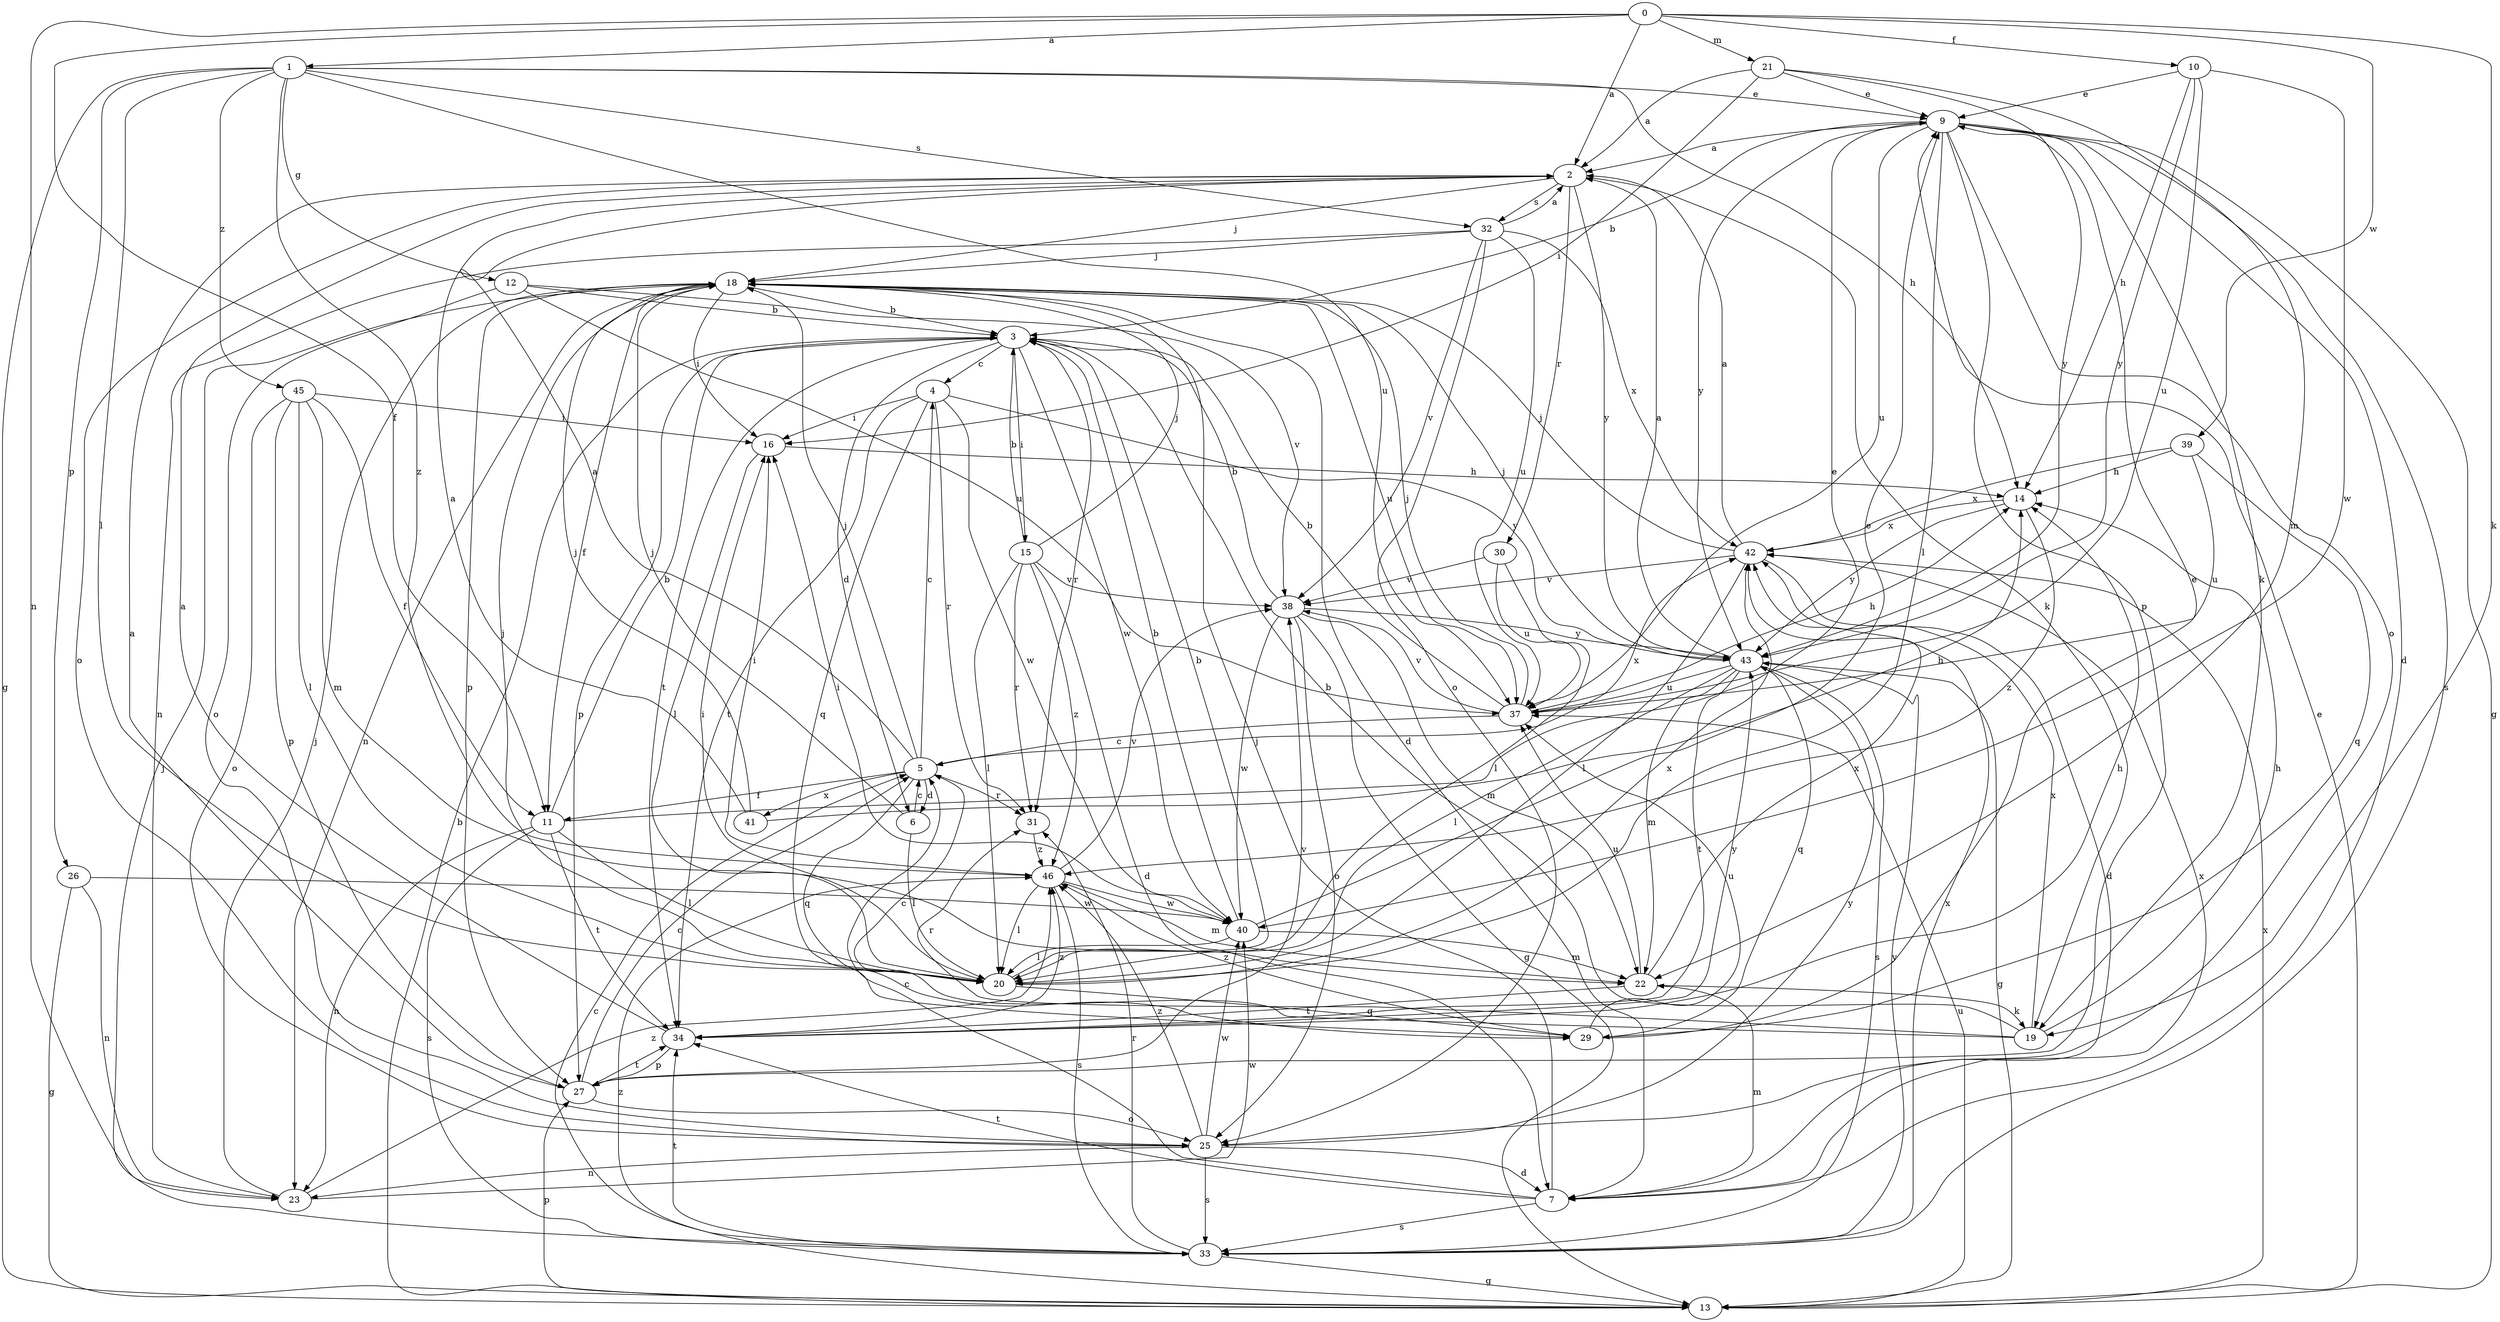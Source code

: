 strict digraph  {
0;
1;
2;
3;
4;
5;
6;
7;
9;
10;
11;
12;
13;
14;
15;
16;
18;
19;
20;
21;
22;
23;
25;
26;
27;
29;
30;
31;
32;
33;
34;
37;
38;
39;
40;
41;
42;
43;
45;
46;
0 -> 1  [label=a];
0 -> 2  [label=a];
0 -> 10  [label=f];
0 -> 11  [label=f];
0 -> 19  [label=k];
0 -> 21  [label=m];
0 -> 23  [label=n];
0 -> 39  [label=w];
1 -> 9  [label=e];
1 -> 12  [label=g];
1 -> 13  [label=g];
1 -> 14  [label=h];
1 -> 20  [label=l];
1 -> 26  [label=p];
1 -> 32  [label=s];
1 -> 37  [label=u];
1 -> 45  [label=z];
1 -> 46  [label=z];
2 -> 18  [label=j];
2 -> 19  [label=k];
2 -> 25  [label=o];
2 -> 30  [label=r];
2 -> 32  [label=s];
2 -> 43  [label=y];
3 -> 4  [label=c];
3 -> 6  [label=d];
3 -> 15  [label=i];
3 -> 27  [label=p];
3 -> 31  [label=r];
3 -> 34  [label=t];
3 -> 40  [label=w];
4 -> 16  [label=i];
4 -> 29  [label=q];
4 -> 31  [label=r];
4 -> 34  [label=t];
4 -> 40  [label=w];
4 -> 43  [label=y];
5 -> 2  [label=a];
5 -> 4  [label=c];
5 -> 6  [label=d];
5 -> 11  [label=f];
5 -> 18  [label=j];
5 -> 29  [label=q];
5 -> 31  [label=r];
5 -> 41  [label=x];
5 -> 42  [label=x];
6 -> 5  [label=c];
6 -> 18  [label=j];
6 -> 20  [label=l];
7 -> 5  [label=c];
7 -> 18  [label=j];
7 -> 22  [label=m];
7 -> 33  [label=s];
7 -> 34  [label=t];
7 -> 42  [label=x];
9 -> 2  [label=a];
9 -> 3  [label=b];
9 -> 7  [label=d];
9 -> 13  [label=g];
9 -> 19  [label=k];
9 -> 20  [label=l];
9 -> 25  [label=o];
9 -> 27  [label=p];
9 -> 33  [label=s];
9 -> 37  [label=u];
9 -> 43  [label=y];
10 -> 9  [label=e];
10 -> 14  [label=h];
10 -> 37  [label=u];
10 -> 40  [label=w];
10 -> 43  [label=y];
11 -> 3  [label=b];
11 -> 9  [label=e];
11 -> 20  [label=l];
11 -> 23  [label=n];
11 -> 33  [label=s];
11 -> 34  [label=t];
12 -> 3  [label=b];
12 -> 25  [label=o];
12 -> 37  [label=u];
12 -> 38  [label=v];
13 -> 3  [label=b];
13 -> 9  [label=e];
13 -> 27  [label=p];
13 -> 37  [label=u];
13 -> 42  [label=x];
13 -> 46  [label=z];
14 -> 42  [label=x];
14 -> 43  [label=y];
14 -> 46  [label=z];
15 -> 3  [label=b];
15 -> 7  [label=d];
15 -> 18  [label=j];
15 -> 20  [label=l];
15 -> 31  [label=r];
15 -> 38  [label=v];
15 -> 46  [label=z];
16 -> 14  [label=h];
16 -> 20  [label=l];
18 -> 3  [label=b];
18 -> 7  [label=d];
18 -> 11  [label=f];
18 -> 16  [label=i];
18 -> 23  [label=n];
18 -> 27  [label=p];
18 -> 37  [label=u];
19 -> 3  [label=b];
19 -> 5  [label=c];
19 -> 14  [label=h];
19 -> 31  [label=r];
19 -> 42  [label=x];
20 -> 3  [label=b];
20 -> 16  [label=i];
20 -> 18  [label=j];
20 -> 29  [label=q];
20 -> 42  [label=x];
21 -> 2  [label=a];
21 -> 9  [label=e];
21 -> 16  [label=i];
21 -> 22  [label=m];
21 -> 43  [label=y];
22 -> 19  [label=k];
22 -> 34  [label=t];
22 -> 37  [label=u];
22 -> 42  [label=x];
23 -> 18  [label=j];
23 -> 40  [label=w];
23 -> 46  [label=z];
25 -> 7  [label=d];
25 -> 23  [label=n];
25 -> 33  [label=s];
25 -> 40  [label=w];
25 -> 43  [label=y];
25 -> 46  [label=z];
26 -> 13  [label=g];
26 -> 23  [label=n];
26 -> 40  [label=w];
27 -> 2  [label=a];
27 -> 5  [label=c];
27 -> 25  [label=o];
27 -> 34  [label=t];
27 -> 38  [label=v];
29 -> 9  [label=e];
29 -> 37  [label=u];
29 -> 46  [label=z];
30 -> 20  [label=l];
30 -> 37  [label=u];
30 -> 38  [label=v];
31 -> 46  [label=z];
32 -> 2  [label=a];
32 -> 18  [label=j];
32 -> 23  [label=n];
32 -> 25  [label=o];
32 -> 37  [label=u];
32 -> 38  [label=v];
32 -> 42  [label=x];
33 -> 5  [label=c];
33 -> 13  [label=g];
33 -> 18  [label=j];
33 -> 31  [label=r];
33 -> 34  [label=t];
33 -> 42  [label=x];
33 -> 43  [label=y];
34 -> 2  [label=a];
34 -> 14  [label=h];
34 -> 27  [label=p];
34 -> 43  [label=y];
34 -> 46  [label=z];
37 -> 3  [label=b];
37 -> 5  [label=c];
37 -> 14  [label=h];
37 -> 18  [label=j];
37 -> 38  [label=v];
38 -> 3  [label=b];
38 -> 13  [label=g];
38 -> 22  [label=m];
38 -> 25  [label=o];
38 -> 40  [label=w];
38 -> 43  [label=y];
39 -> 14  [label=h];
39 -> 29  [label=q];
39 -> 37  [label=u];
39 -> 42  [label=x];
40 -> 3  [label=b];
40 -> 9  [label=e];
40 -> 16  [label=i];
40 -> 20  [label=l];
40 -> 22  [label=m];
41 -> 2  [label=a];
41 -> 14  [label=h];
41 -> 18  [label=j];
42 -> 2  [label=a];
42 -> 7  [label=d];
42 -> 18  [label=j];
42 -> 20  [label=l];
42 -> 38  [label=v];
43 -> 2  [label=a];
43 -> 13  [label=g];
43 -> 18  [label=j];
43 -> 20  [label=l];
43 -> 22  [label=m];
43 -> 29  [label=q];
43 -> 33  [label=s];
43 -> 34  [label=t];
43 -> 37  [label=u];
45 -> 11  [label=f];
45 -> 16  [label=i];
45 -> 20  [label=l];
45 -> 22  [label=m];
45 -> 25  [label=o];
45 -> 27  [label=p];
46 -> 16  [label=i];
46 -> 20  [label=l];
46 -> 22  [label=m];
46 -> 33  [label=s];
46 -> 38  [label=v];
46 -> 40  [label=w];
}
